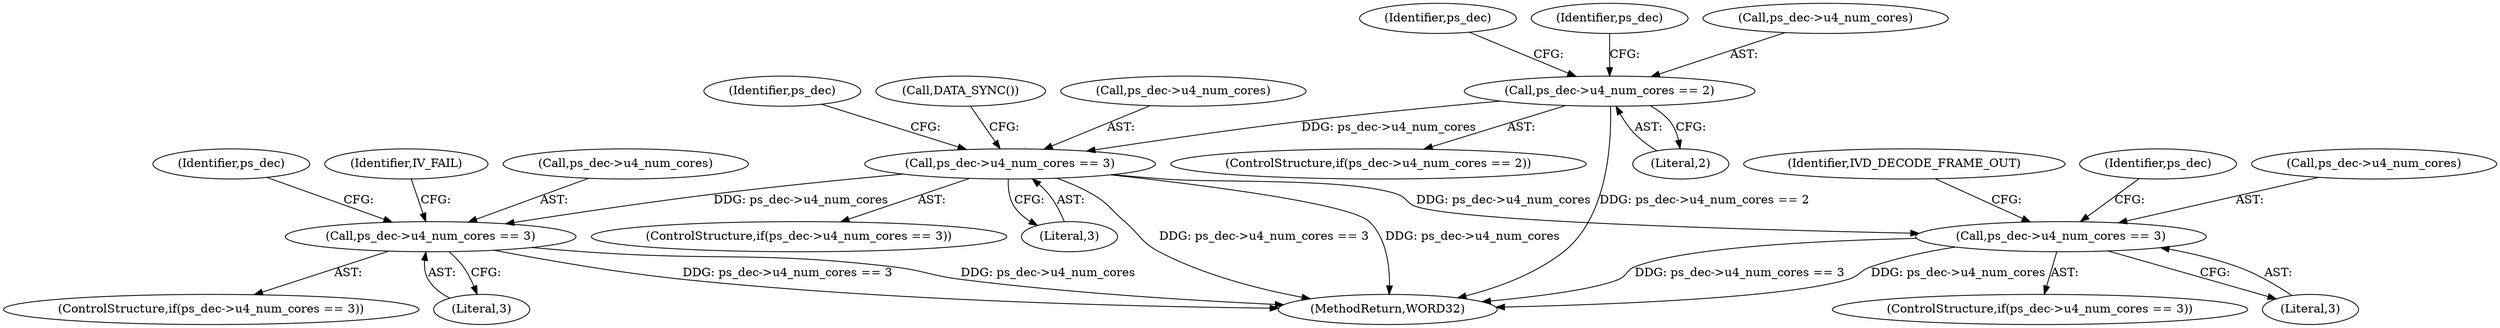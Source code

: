digraph "0_Android_326fe991a4b7971e8aeaf4ac775491dd8abd85bb@pointer" {
"1001702" [label="(Call,ps_dec->u4_num_cores == 3)"];
"1001605" [label="(Call,ps_dec->u4_num_cores == 2)"];
"1001801" [label="(Call,ps_dec->u4_num_cores == 3)"];
"1001979" [label="(Call,ps_dec->u4_num_cores == 3)"];
"1001991" [label="(Identifier,IVD_DECODE_FRAME_OUT)"];
"1001709" [label="(Identifier,ps_dec)"];
"1001800" [label="(ControlStructure,if(ps_dec->u4_num_cores == 3))"];
"1001986" [label="(Identifier,ps_dec)"];
"1001615" [label="(Identifier,ps_dec)"];
"1001983" [label="(Literal,3)"];
"1001700" [label="(Identifier,ps_dec)"];
"1001805" [label="(Literal,3)"];
"1001808" [label="(Identifier,ps_dec)"];
"1001980" [label="(Call,ps_dec->u4_num_cores)"];
"1001710" [label="(Call,DATA_SYNC())"];
"1001810" [label="(Identifier,IV_FAIL)"];
"1001605" [label="(Call,ps_dec->u4_num_cores == 2)"];
"1002147" [label="(MethodReturn,WORD32)"];
"1001702" [label="(Call,ps_dec->u4_num_cores == 3)"];
"1001609" [label="(Literal,2)"];
"1001801" [label="(Call,ps_dec->u4_num_cores == 3)"];
"1001978" [label="(ControlStructure,if(ps_dec->u4_num_cores == 3))"];
"1001802" [label="(Call,ps_dec->u4_num_cores)"];
"1001604" [label="(ControlStructure,if(ps_dec->u4_num_cores == 2))"];
"1001701" [label="(ControlStructure,if(ps_dec->u4_num_cores == 3))"];
"1001606" [label="(Call,ps_dec->u4_num_cores)"];
"1001703" [label="(Call,ps_dec->u4_num_cores)"];
"1001706" [label="(Literal,3)"];
"1001979" [label="(Call,ps_dec->u4_num_cores == 3)"];
"1001702" -> "1001701"  [label="AST: "];
"1001702" -> "1001706"  [label="CFG: "];
"1001703" -> "1001702"  [label="AST: "];
"1001706" -> "1001702"  [label="AST: "];
"1001709" -> "1001702"  [label="CFG: "];
"1001710" -> "1001702"  [label="CFG: "];
"1001702" -> "1002147"  [label="DDG: ps_dec->u4_num_cores == 3"];
"1001702" -> "1002147"  [label="DDG: ps_dec->u4_num_cores"];
"1001605" -> "1001702"  [label="DDG: ps_dec->u4_num_cores"];
"1001702" -> "1001801"  [label="DDG: ps_dec->u4_num_cores"];
"1001702" -> "1001979"  [label="DDG: ps_dec->u4_num_cores"];
"1001605" -> "1001604"  [label="AST: "];
"1001605" -> "1001609"  [label="CFG: "];
"1001606" -> "1001605"  [label="AST: "];
"1001609" -> "1001605"  [label="AST: "];
"1001615" -> "1001605"  [label="CFG: "];
"1001700" -> "1001605"  [label="CFG: "];
"1001605" -> "1002147"  [label="DDG: ps_dec->u4_num_cores == 2"];
"1001801" -> "1001800"  [label="AST: "];
"1001801" -> "1001805"  [label="CFG: "];
"1001802" -> "1001801"  [label="AST: "];
"1001805" -> "1001801"  [label="AST: "];
"1001808" -> "1001801"  [label="CFG: "];
"1001810" -> "1001801"  [label="CFG: "];
"1001801" -> "1002147"  [label="DDG: ps_dec->u4_num_cores == 3"];
"1001801" -> "1002147"  [label="DDG: ps_dec->u4_num_cores"];
"1001979" -> "1001978"  [label="AST: "];
"1001979" -> "1001983"  [label="CFG: "];
"1001980" -> "1001979"  [label="AST: "];
"1001983" -> "1001979"  [label="AST: "];
"1001986" -> "1001979"  [label="CFG: "];
"1001991" -> "1001979"  [label="CFG: "];
"1001979" -> "1002147"  [label="DDG: ps_dec->u4_num_cores"];
"1001979" -> "1002147"  [label="DDG: ps_dec->u4_num_cores == 3"];
}
